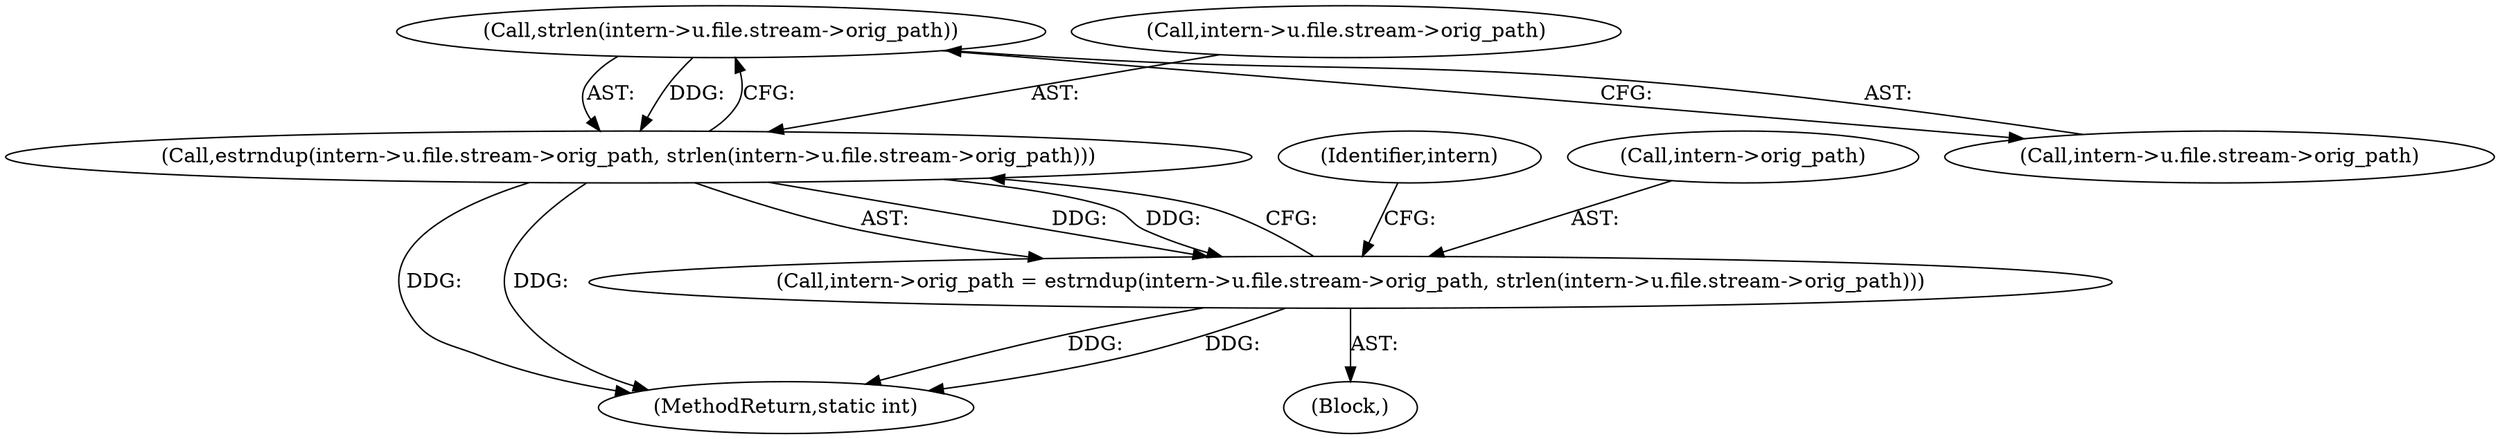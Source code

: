 digraph "0_php-src_7245bff300d3fa8bacbef7897ff080a6f1c23eba?w=1_48@API" {
"1000275" [label="(Call,strlen(intern->u.file.stream->orig_path))"];
"1000265" [label="(Call,estrndup(intern->u.file.stream->orig_path, strlen(intern->u.file.stream->orig_path)))"];
"1000261" [label="(Call,intern->orig_path = estrndup(intern->u.file.stream->orig_path, strlen(intern->u.file.stream->orig_path)))"];
"1000287" [label="(Identifier,intern)"];
"1000396" [label="(MethodReturn,static int)"];
"1000275" [label="(Call,strlen(intern->u.file.stream->orig_path))"];
"1000265" [label="(Call,estrndup(intern->u.file.stream->orig_path, strlen(intern->u.file.stream->orig_path)))"];
"1000261" [label="(Call,intern->orig_path = estrndup(intern->u.file.stream->orig_path, strlen(intern->u.file.stream->orig_path)))"];
"1000266" [label="(Call,intern->u.file.stream->orig_path)"];
"1000276" [label="(Call,intern->u.file.stream->orig_path)"];
"1000108" [label="(Block,)"];
"1000262" [label="(Call,intern->orig_path)"];
"1000275" -> "1000265"  [label="AST: "];
"1000275" -> "1000276"  [label="CFG: "];
"1000276" -> "1000275"  [label="AST: "];
"1000265" -> "1000275"  [label="CFG: "];
"1000275" -> "1000265"  [label="DDG: "];
"1000265" -> "1000261"  [label="AST: "];
"1000266" -> "1000265"  [label="AST: "];
"1000261" -> "1000265"  [label="CFG: "];
"1000265" -> "1000396"  [label="DDG: "];
"1000265" -> "1000396"  [label="DDG: "];
"1000265" -> "1000261"  [label="DDG: "];
"1000265" -> "1000261"  [label="DDG: "];
"1000261" -> "1000108"  [label="AST: "];
"1000262" -> "1000261"  [label="AST: "];
"1000287" -> "1000261"  [label="CFG: "];
"1000261" -> "1000396"  [label="DDG: "];
"1000261" -> "1000396"  [label="DDG: "];
}
